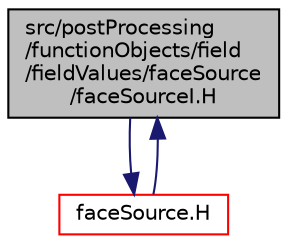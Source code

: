 digraph "src/postProcessing/functionObjects/field/fieldValues/faceSource/faceSourceI.H"
{
  bgcolor="transparent";
  edge [fontname="Helvetica",fontsize="10",labelfontname="Helvetica",labelfontsize="10"];
  node [fontname="Helvetica",fontsize="10",shape=record];
  Node1 [label="src/postProcessing\l/functionObjects/field\l/fieldValues/faceSource\l/faceSourceI.H",height=0.2,width=0.4,color="black", fillcolor="grey75", style="filled", fontcolor="black"];
  Node1 -> Node2 [color="midnightblue",fontsize="10",style="solid",fontname="Helvetica"];
  Node2 [label="faceSource.H",height=0.2,width=0.4,color="red",URL="$a09412.html"];
  Node2 -> Node1 [color="midnightblue",fontsize="10",style="solid",fontname="Helvetica"];
}
